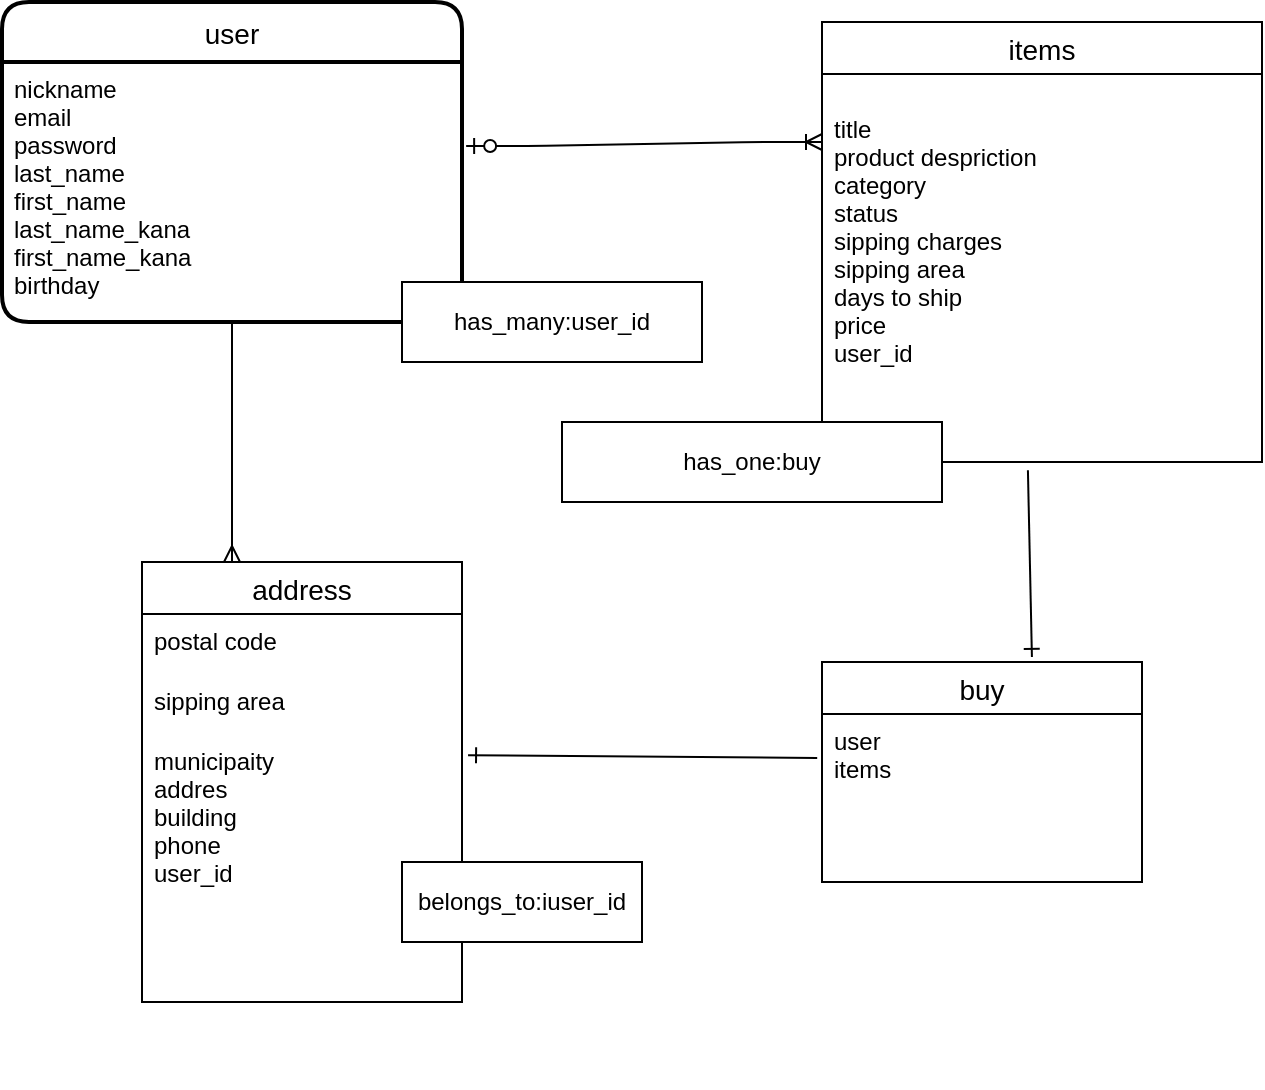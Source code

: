<mxfile>
    <diagram id="SReV6itQCHlXgbYZpDp_" name="ページ1">
        <mxGraphModel dx="856" dy="619" grid="1" gridSize="10" guides="1" tooltips="1" connect="1" arrows="1" fold="1" page="0" pageScale="1" pageWidth="827" pageHeight="1169" background="none" math="0" shadow="0">
            <root>
                <mxCell id="0"/>
                <mxCell id="1" parent="0"/>
                <mxCell id="113" value="user" style="swimlane;childLayout=stackLayout;horizontal=1;startSize=30;horizontalStack=0;rounded=1;fontSize=14;fontStyle=0;strokeWidth=2;resizeParent=0;resizeLast=1;shadow=0;dashed=0;align=center;" parent="1" vertex="1">
                    <mxGeometry x="60" y="40" width="230" height="160" as="geometry"/>
                </mxCell>
                <mxCell id="114" value="nickname&#10;email&#10;password&#10;last_name&#10;first_name&#10;last_name_kana&#10;first_name_kana&#10;birthday&#10;" style="align=left;strokeColor=none;fillColor=none;spacingLeft=4;fontSize=12;verticalAlign=top;resizable=0;rotatable=0;part=1;" parent="113" vertex="1">
                    <mxGeometry y="30" width="230" height="130" as="geometry"/>
                </mxCell>
                <mxCell id="135" value="items" style="swimlane;fontStyle=0;childLayout=stackLayout;horizontal=1;startSize=26;horizontalStack=0;resizeParent=1;resizeParentMax=0;resizeLast=0;collapsible=1;marginBottom=0;align=center;fontSize=14;" parent="1" vertex="1">
                    <mxGeometry x="470" y="50" width="220" height="220" as="geometry"/>
                </mxCell>
                <mxCell id="137" value="&#10;title&#10;product despriction&#10;category&#10;status&#10;sipping charges&#10;sipping area&#10;days to ship&#10;price&#10;user_id" style="text;strokeColor=none;fillColor=none;spacingLeft=4;spacingRight=4;overflow=hidden;rotatable=0;points=[[0,0.5],[1,0.5]];portConstraint=eastwest;fontSize=12;" parent="135" vertex="1">
                    <mxGeometry y="26" width="220" height="194" as="geometry"/>
                </mxCell>
                <mxCell id="143" value="address" style="swimlane;fontStyle=0;childLayout=stackLayout;horizontal=1;startSize=26;horizontalStack=0;resizeParent=1;resizeParentMax=0;resizeLast=0;collapsible=1;marginBottom=0;align=center;fontSize=14;" parent="1" vertex="1">
                    <mxGeometry x="130" y="320" width="160" height="220" as="geometry"/>
                </mxCell>
                <mxCell id="144" value="postal code" style="text;strokeColor=none;fillColor=none;spacingLeft=4;spacingRight=4;overflow=hidden;rotatable=0;points=[[0,0.5],[1,0.5]];portConstraint=eastwest;fontSize=12;" parent="143" vertex="1">
                    <mxGeometry y="26" width="160" height="30" as="geometry"/>
                </mxCell>
                <mxCell id="145" value="sipping area" style="text;strokeColor=none;fillColor=none;spacingLeft=4;spacingRight=4;overflow=hidden;rotatable=0;points=[[0,0.5],[1,0.5]];portConstraint=eastwest;fontSize=12;" parent="143" vertex="1">
                    <mxGeometry y="56" width="160" height="164" as="geometry"/>
                </mxCell>
                <mxCell id="186" value="" style="endArrow=none;html=1;rounded=0;startArrow=ERmany;startFill=0;" parent="1" target="114" edge="1">
                    <mxGeometry relative="1" as="geometry">
                        <mxPoint x="175" y="320" as="sourcePoint"/>
                        <mxPoint x="370" y="264.5" as="targetPoint"/>
                        <Array as="points">
                            <mxPoint x="175" y="300"/>
                            <mxPoint x="175" y="320"/>
                        </Array>
                    </mxGeometry>
                </mxCell>
                <mxCell id="188" value="" style="endArrow=none;html=1;rounded=0;entryX=0.468;entryY=1.021;entryDx=0;entryDy=0;entryPerimeter=0;startArrow=ERone;startFill=0;exitX=0.656;exitY=-0.023;exitDx=0;exitDy=0;exitPerimeter=0;" parent="1" source="220" target="137" edge="1">
                    <mxGeometry relative="1" as="geometry">
                        <mxPoint x="573" y="360" as="sourcePoint"/>
                        <mxPoint x="606.2" y="359.31" as="targetPoint"/>
                    </mxGeometry>
                </mxCell>
                <mxCell id="220" value="buy" style="swimlane;fontStyle=0;childLayout=stackLayout;horizontal=1;startSize=26;horizontalStack=0;resizeParent=1;resizeParentMax=0;resizeLast=0;collapsible=1;marginBottom=0;align=center;fontSize=14;" parent="1" vertex="1">
                    <mxGeometry x="470" y="370" width="160" height="110" as="geometry"/>
                </mxCell>
                <mxCell id="222" value="user&#10;items" style="text;strokeColor=none;fillColor=none;spacingLeft=4;spacingRight=4;overflow=hidden;rotatable=0;points=[[0,0.5],[1,0.5]];portConstraint=eastwest;fontSize=12;" parent="220" vertex="1">
                    <mxGeometry y="26" width="160" height="84" as="geometry"/>
                </mxCell>
                <mxCell id="235" value="" style="line;strokeWidth=1;rotatable=0;dashed=0;labelPosition=right;align=left;verticalAlign=middle;spacingTop=0;spacingLeft=6;points=[];portConstraint=eastwest;strokeColor=none;" parent="1" vertex="1">
                    <mxGeometry x="290" y="400" width="180" height="10" as="geometry"/>
                </mxCell>
                <mxCell id="237" value="" style="endArrow=none;html=1;rounded=0;exitX=1.019;exitY=0.061;exitDx=0;exitDy=0;exitPerimeter=0;startArrow=ERone;startFill=0;entryX=-0.015;entryY=0.733;entryDx=0;entryDy=0;entryPerimeter=0;" parent="1" source="146" edge="1">
                    <mxGeometry relative="1" as="geometry">
                        <mxPoint x="290" y="300" as="sourcePoint"/>
                        <mxPoint x="467.6" y="417.99" as="targetPoint"/>
                        <Array as="points"/>
                    </mxGeometry>
                </mxCell>
                <mxCell id="238" value="" style="edgeStyle=none;rounded=0;orthogonalLoop=1;jettySize=auto;html=1;startArrow=ERone;startFill=0;endArrow=none;" parent="1" target="235" edge="1">
                    <mxGeometry relative="1" as="geometry">
                        <mxPoint x="470" y="408.176" as="sourcePoint"/>
                    </mxGeometry>
                </mxCell>
                <mxCell id="146" value="municipaity&#10;addres&#10;building&#10;phone&#10;user_id&#10;" style="text;strokeColor=none;fillColor=none;spacingLeft=4;spacingRight=4;overflow=hidden;rotatable=0;points=[[0,0.5],[1,0.5]];portConstraint=eastwest;fontSize=12;" parent="1" vertex="1">
                    <mxGeometry x="130" y="406" width="160" height="174" as="geometry"/>
                </mxCell>
                <mxCell id="242" value="has_one:buy" style="whiteSpace=wrap;html=1;align=center;" parent="1" vertex="1">
                    <mxGeometry x="340" y="250" width="190" height="40" as="geometry"/>
                </mxCell>
                <mxCell id="245" style="edgeStyle=none;rounded=0;orthogonalLoop=1;jettySize=auto;html=1;exitX=0;exitY=0.5;exitDx=0;exitDy=0;startArrow=ERmany;startFill=0;endArrow=none;" parent="1" source="242" target="242" edge="1">
                    <mxGeometry relative="1" as="geometry"/>
                </mxCell>
                <mxCell id="246" value="belongs_to:iuser_id" style="whiteSpace=wrap;html=1;align=center;" parent="1" vertex="1">
                    <mxGeometry x="260" y="470" width="120" height="40" as="geometry"/>
                </mxCell>
                <mxCell id="247" value="has_many:user_id" style="whiteSpace=wrap;html=1;align=center;" parent="1" vertex="1">
                    <mxGeometry x="260" y="180" width="150" height="40" as="geometry"/>
                </mxCell>
                <mxCell id="248" value="" style="edgeStyle=entityRelationEdgeStyle;fontSize=12;html=1;endArrow=ERoneToMany;startArrow=ERzeroToOne;exitX=1.009;exitY=0.323;exitDx=0;exitDy=0;exitPerimeter=0;" edge="1" parent="1" source="114">
                    <mxGeometry width="100" height="100" relative="1" as="geometry">
                        <mxPoint x="370" y="210" as="sourcePoint"/>
                        <mxPoint x="470" y="110" as="targetPoint"/>
                    </mxGeometry>
                </mxCell>
            </root>
        </mxGraphModel>
    </diagram>
</mxfile>